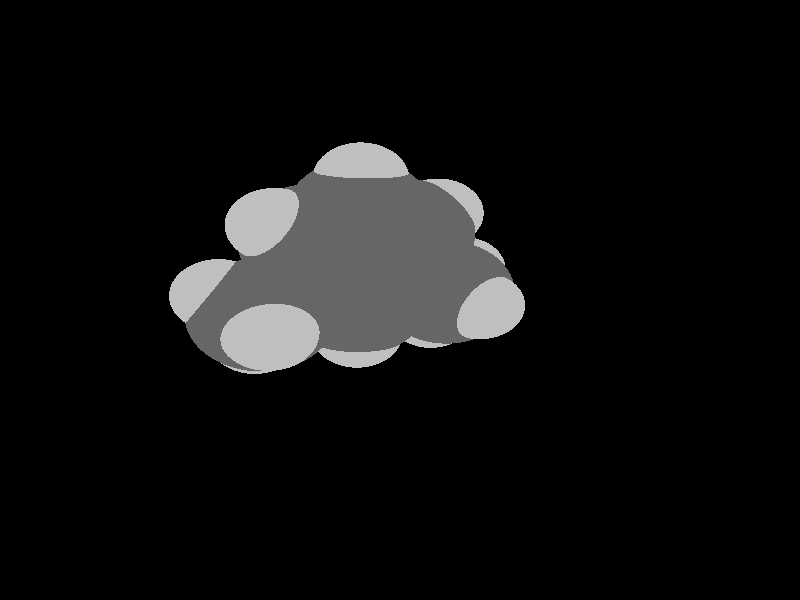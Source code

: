 global_settings {
	ambient_light rgb <0.200000002980232, 0.200000002980232, 0.200000002980232>
	max_trace_level 15
}

background { color rgb <0,0,0> }

camera {
	perspective
	location <3.91149243199675, 26.2464885354687, -6.26814786240728>
	angle 40
	up <-0.890151091920812, 0.186915028567105, 0.415564442232423>
	right <-0.438943167077768, -0.106942091832001, -0.892127953306214> * 1
	direction <-0.122310791134409, -0.976537844167012, 0.177239694430228> }

light_source {
	<-36.7101166739762, 44.0299611908086, -25.8557508240816>
	color rgb <1, 1, 1>
	fade_distance 86.179090684638
	fade_power 0
	spotlight
	area_light <20, 0, 0>, <0, 0, 20>, 20, 20
	circular
	orient
	point_at <36.7101166739762, -44.0299611908086, 25.8557508240816>
}

light_source {
	<-14.3534123928963, -11.7149584874229, 47.1062374990761>
	color rgb <0.300000011920929, 0.300000011920929, 0.300000011920929> shadowless
	fade_distance 86.179090684638
	fade_power 0
	parallel
	point_at <14.3534123928963, 11.7149584874229, -47.1062374990761>
}

#default {
	finish {ambient 0.5 diffuse 1 specular 0.2 roughness .01 metallic 1}
}

union {
cylinder {
	<0.196204768441292, 2.43124982595319, 0.57922721197944>, 	<-0.426956747240851, 2.26247484815538, 0.315580118133307>, 0.075
	pigment { rgbt <0.400000005960464, 0.400000005960464, 0.400000005960464, 0> }
}
cylinder {
	<0.0989118704932722, 2.58653856863451, 0.709781792156967>, 	<-0.524249645188871, 2.41776359083671, 0.446134698310834>, 0.075
	pigment { rgbt <0.400000005960464, 0.400000005960464, 0.400000005960464, 0> }
}
cylinder {
	<-0.426956747240851, 2.26247484815538, 0.315580118133307>, 	<-1.05011826292299, 2.09369987035758, 0.0519330242871743>, 0.075
	pigment { rgbt <0.400000005960464, 0.400000005960464, 0.400000005960464, 0> }
}
cylinder {
	<-0.524249645188871, 2.41776359083671, 0.446134698310834>, 	<-1.14741116087101, 2.2489886130389, 0.182487604464701>, 0.075
	pigment { rgbt <0.400000005960464, 0.400000005960464, 0.400000005960464, 0> }
}
cylinder {
	<0.147558319467282, 2.50889419729385, 0.644504502068204>, 	<0.723555196000168, 2.17249154634841, 0.433660489322973>, 0.075
	pigment { rgbt <0.400000005960464, 0.400000005960464, 0.400000005960464, 0> }
}
cylinder {
	<0.723555196000168, 2.17249154634841, 0.433660489322973>, 	<1.29955207253305, 1.83608889540296, 0.222816476577742>, 0.075
	pigment { rgbt <0.400000005960464, 0.400000005960464, 0.400000005960464, 0> }
}
cylinder {
	<-1.098764711897, 2.17134424169824, 0.117210314375937>, 	<-1.1514006325842, 1.66718699833375, -0.361724781126941>, 0.075
	pigment { rgbt <0.400000005960464, 0.400000005960464, 0.400000005960464, 0> }
}
cylinder {
	<-1.1514006325842, 1.66718699833375, -0.361724781126941>, 	<-1.2040365532714, 1.16302975496926, -0.84065987662982>, 0.075
	pigment { rgbt <0.400000005960464, 0.400000005960464, 0.400000005960464, 0> }
}
cylinder {
	<-1.14044840692872, 1.225259245961, -0.771810126480595>, 	<-0.57029167288398, 0.883040339846396, -0.989081815557357>, 0.075
	pigment { rgbt <0.400000005960464, 0.400000005960464, 0.400000005960464, 0> }
}
cylinder {
	<-1.26762469961407, 1.10080026397751, -0.909509626779044>, 	<-0.697467965569331, 0.758581357862904, -1.12678131585581>, 0.075
	pigment { rgbt <0.400000005960464, 0.400000005960464, 0.400000005960464, 0> }
}
cylinder {
	<-0.57029167288398, 0.883040339846396, -0.989081815557357>, 	<-0.000134938839235904, 0.54082143373179, -1.20635350463412>, 0.075
	pigment { rgbt <0.400000005960464, 0.400000005960464, 0.400000005960464, 0> }
}
cylinder {
	<-0.697467965569331, 0.758581357862904, -1.12678131585581>, 	<-0.127311231524587, 0.416362451748298, -1.34405300493257>, 0.075
	pigment { rgbt <0.400000005960464, 0.400000005960464, 0.400000005960464, 0> }
}
cylinder {
	<-0.0637230851819115, 0.478591942740044, -1.27520325478334>, 	<0.561465689349137, 0.656565115800642, -1.0132352269036>, 0.075
	pigment { rgbt <0.400000005960464, 0.400000005960464, 0.400000005960464, 0> }
}
cylinder {
	<0.561465689349137, 0.656565115800642, -1.0132352269036>, 	<1.18665446388019, 0.834538288861239, -0.751267199023859>, 0.075
	pigment { rgbt <0.400000005960464, 0.400000005960464, 0.400000005960464, 0> }
}
cylinder {
	<1.07529602533429, 0.850201050280824, -0.754465021616287>, 	<1.13174482966072, 1.35097635355168, -0.267423183815486>, 0.075
	pigment { rgbt <0.400000005960464, 0.400000005960464, 0.400000005960464, 0> }
}
cylinder {
	<1.29801290242608, 0.818875527441655, -0.748069376431432>, 	<1.35446170675252, 1.31965083071251, -0.261027538630631>, 0.075
	pigment { rgbt <0.400000005960464, 0.400000005960464, 0.400000005960464, 0> }
}
cylinder {
	<1.13174482966072, 1.35097635355168, -0.267423183815486>, 	<1.18819363398716, 1.85175165682254, 0.219618653985315>, 0.075
	pigment { rgbt <0.400000005960464, 0.400000005960464, 0.400000005960464, 0> }
}
cylinder {
	<1.35446170675252, 1.31965083071251, -0.261027538630631>, 	<1.41091051107895, 1.82042613398337, 0.22601429917017>, 0.075
	pigment { rgbt <0.400000005960464, 0.400000005960464, 0.400000005960464, 0> }
}
cylinder {
	<1.29955207253305, 1.83608889540296, 0.222816476577742>, 	<1.97272727205426, 2.03150978034162, 0.489475878272334>, 0.075
	pigment { rgbt <0.400000005960464, 0.400000005960464, 0.400000005960464, 0> }
}
cylinder {
	<1.97272727205426, 2.03150978034162, 0.489475878272334>, 	<2.64590247157547, 2.22693066528028, 0.756135279966926>, 0.075
	pigment { rgbt <0.400000005960464, 0.400000005960464, 0.400000005960464, 0> }
}
cylinder {
	<-0.169132730253901, -0.575745425463109, -2.33685559280929>, 	<-0.116427907717906, -0.0485767413615323, -1.80602942379632>, 0.075
	pigment { rgbt <0.400000005960464, 0.400000005960464, 0.400000005960464, 0> }
}
cylinder {
	<-0.116427907717906, -0.0485767413615323, -1.80602942379632>, 	<-0.0637230851819115, 0.478591942740044, -1.27520325478334>, 0.075
	pigment { rgbt <0.400000005960464, 0.400000005960464, 0.400000005960464, 0> }
}
cylinder {
	<2.64590247157547, 2.22693066528028, 0.756135279966926>, 	<2.5968431357467, 2.46009095253963, 1.38131664491802>, 0.075
	pigment { rgbt <0.400000005960464, 0.400000005960464, 0.400000005960464, 0> }
}
cylinder {
	<2.5968431357467, 2.46009095253963, 1.38131664491802>, 	<2.56560233891582, 2.60856652890535, 1.77942973949907>, 0.075
	pigment { rgbt <0.75, 0.75, 0.75, 0> }
}
cylinder {
	<2.64590247157547, 2.22693066528028, 0.756135279966926>, 	<2.91625792141383, 2.70071482366924, 0.369436137043697>, 0.075
	pigment { rgbt <0.400000005960464, 0.400000005960464, 0.400000005960464, 0> }
}
cylinder {
	<2.91625792141383, 2.70071482366924, 0.369436137043697>, 	<3.0883618687087, 3.00231822716368, 0.123269658977793>, 0.075
	pigment { rgbt <0.75, 0.75, 0.75, 0> }
}
cylinder {
	<2.64590247157547, 2.22693066528028, 0.756135279966926>, 	<3.05767911300757, 1.69989015597149, 0.77309640436775>, 0.075
	pigment { rgbt <0.400000005960464, 0.400000005960464, 0.400000005960464, 0> }
}
cylinder {
	<3.05767911300757, 1.69989015597149, 0.77309640436775>, 	<3.31989641453658, 1.36427340105603, 0.783897163380729>, 0.075
	pigment { rgbt <0.75, 0.75, 0.75, 0> }
}
cylinder {
	<-0.169132730253901, -0.575745425463109, -2.33685559280929>, 	<-0.760467430099676, -0.887211668461037, -2.3062835531262>, 0.075
	pigment { rgbt <0.400000005960464, 0.400000005960464, 0.400000005960464, 0> }
}
cylinder {
	<-0.760467430099676, -0.887211668461037, -2.3062835531262>, 	<-1.13702717504494, -1.08555221748167, -2.28681539157822>, 0.075
	pigment { rgbt <0.75, 0.75, 0.75, 0> }
}
cylinder {
	<-0.169132730253901, -0.575745425463109, -2.33685559280929>, 	<0.304423311265618, -1.04173559610526, -2.25801155015839>, 0.075
	pigment { rgbt <0.400000005960464, 0.400000005960464, 0.400000005960464, 0> }
}
cylinder {
	<0.304423311265618, -1.04173559610526, -2.25801155015839>, 	<0.605981264919227, -1.33847564366255, -2.20780408562411>, 0.075
	pigment { rgbt <0.75, 0.75, 0.75, 0> }
}
cylinder {
	<-0.169132730253901, -0.575745425463109, -2.33685559280929>, 	<-0.101731354765171, -0.298718555565481, -2.94167990933766>, 0.075
	pigment { rgbt <0.400000005960464, 0.400000005960464, 0.400000005960464, 0> }
}
cylinder {
	<-0.101731354765171, -0.298718555565481, -2.94167990933766>, 	<-0.0588247311740873, -0.122367738610699, -3.32670126980465>, 0.075
	pigment { rgbt <0.75, 0.75, 0.75, 0> }
}
cylinder {
	<2.08151850688909, 0.325348773069672, -1.1041502810293>, 	<1.73398309639457, 0.523101033619903, -0.967102237005797>, 0.075
	pigment { rgbt <0.75, 0.75, 0.75, 0> }
}
cylinder {
	<1.73398309639457, 0.523101033619903, -0.967102237005797>, 	<1.18665446388019, 0.834538288861239, -0.751267199023859>, 0.075
	pigment { rgbt <0.400000005960464, 0.400000005960464, 0.400000005960464, 0> }
}
cylinder {
	<-2.18155106390591, 0.91691688802022, -1.24861035907957>, 	<-1.8020116155062, 1.01247510301314, -1.09021547143451>, 0.075
	pigment { rgbt <0.75, 0.75, 0.75, 0> }
}
cylinder {
	<-1.8020116155062, 1.01247510301314, -1.09021547143451>, 	<-1.2040365532714, 1.16302975496926, -0.84065987662982>, 0.075
	pigment { rgbt <0.400000005960464, 0.400000005960464, 0.400000005960464, 0> }
}
cylinder {
	<-1.98890364645542, 2.69914101068151, 0.448999567560876>, 	<-1.6433538585826, 2.49425157771608, 0.320199779566641>, 0.075
	pigment { rgbt <0.75, 0.75, 0.75, 0> }
}
cylinder {
	<-1.6433538585826, 2.49425157771608, 0.320199779566641>, 	<-1.098764711897, 2.17134424169824, 0.117210314375937>, 0.075
	pigment { rgbt <0.400000005960464, 0.400000005960464, 0.400000005960464, 0> }
}
cylinder {
	<0.2146286054331, 3.30297020704345, 1.38441610519245>, 	<0.188587250345377, 2.9946546088802, 1.09713090112601>, 0.075
	pigment { rgbt <0.75, 0.75, 0.75, 0> }
}
cylinder {
	<0.188587250345377, 2.9946546088802, 1.09713090112601>, 	<0.147558319467282, 2.50889419729385, 0.644504502068204>, 0.075
	pigment { rgbt <0.400000005960464, 0.400000005960464, 0.400000005960464, 0> }
}
sphere {
	<0.147558319467282, 2.50889419729385, 0.644504502068204>, 0.4104
	pigment { rgbt <0.400000005960464, 0.400000005960464, 0.400000005960464,0> }
}
sphere {
	<-1.098764711897, 2.17134424169824, 0.117210314375937>, 0.4104
	pigment { rgbt <0.400000005960464, 0.400000005960464, 0.400000005960464,0> }
}
sphere {
	<-1.2040365532714, 1.16302975496926, -0.84065987662982>, 0.4104
	pigment { rgbt <0.400000005960464, 0.400000005960464, 0.400000005960464,0> }
}
sphere {
	<-0.0637230851819115, 0.478591942740044, -1.27520325478334>, 0.4104
	pigment { rgbt <0.400000005960464, 0.400000005960464, 0.400000005960464,0> }
}
sphere {
	<1.18665446388019, 0.834538288861239, -0.751267199023859>, 0.4104
	pigment { rgbt <0.400000005960464, 0.400000005960464, 0.400000005960464,0> }
}
sphere {
	<1.29955207253305, 1.83608889540296, 0.222816476577742>, 0.4104
	pigment { rgbt <0.400000005960464, 0.400000005960464, 0.400000005960464,0> }
}
sphere {
	<2.64590247157547, 2.22693066528028, 0.756135279966926>, 0.4104
	pigment { rgbt <0.400000005960464, 0.400000005960464, 0.400000005960464,0> }
}
sphere {
	<-0.169132730253901, -0.575745425463109, -2.33685559280929>, 0.4104
	pigment { rgbt <0.400000005960464, 0.400000005960464, 0.400000005960464,0> }
}
sphere {
	<2.56560233891582, 2.60856652890535, 1.77942973949907>, 0.1674
	pigment { rgbt <0.75, 0.75, 0.75,0> }
}
sphere {
	<3.0883618687087, 3.00231822716368, 0.123269658977793>, 0.1674
	pigment { rgbt <0.75, 0.75, 0.75,0> }
}
sphere {
	<3.31989641453658, 1.36427340105603, 0.783897163380729>, 0.1674
	pigment { rgbt <0.75, 0.75, 0.75,0> }
}
sphere {
	<-1.13702717504494, -1.08555221748167, -2.28681539157822>, 0.1674
	pigment { rgbt <0.75, 0.75, 0.75,0> }
}
sphere {
	<0.605981264919227, -1.33847564366255, -2.20780408562411>, 0.1674
	pigment { rgbt <0.75, 0.75, 0.75,0> }
}
sphere {
	<-0.0588247311740873, -0.122367738610699, -3.32670126980465>, 0.1674
	pigment { rgbt <0.75, 0.75, 0.75,0> }
}
sphere {
	<2.08151850688909, 0.325348773069672, -1.1041502810293>, 0.1674
	pigment { rgbt <0.75, 0.75, 0.75,0> }
}
sphere {
	<-2.18155106390591, 0.91691688802022, -1.24861035907957>, 0.1674
	pigment { rgbt <0.75, 0.75, 0.75,0> }
}
sphere {
	<-1.98890364645542, 2.69914101068151, 0.448999567560876>, 0.1674
	pigment { rgbt <0.75, 0.75, 0.75,0> }
}
sphere {
	<0.2146286054331, 3.30297020704345, 1.38441610519245>, 0.1674
	pigment { rgbt <0.75, 0.75, 0.75,0> }
}
}
merge {
}
union {
}
merge {
sphere {
	<0.147558319467282, 2.50889419729385, 0.644504502068204>, 1.69983
	pigment { rgbt <0, 0, 0,0> }
}
sphere {
	<-1.098764711897, 2.17134424169824, 0.117210314375937>, 1.69983
	pigment { rgbt <0, 0, 0,0> }
}
sphere {
	<-1.2040365532714, 1.16302975496926, -0.84065987662982>, 1.69983
	pigment { rgbt <0, 0, 0,0> }
}
sphere {
	<-0.0637230851819115, 0.478591942740044, -1.27520325478334>, 1.69983
	pigment { rgbt <0, 0, 0,0> }
}
sphere {
	<1.18665446388019, 0.834538288861239, -0.751267199023859>, 1.69983
	pigment { rgbt <0, 0, 0,0> }
}
sphere {
	<1.29955207253305, 1.83608889540296, 0.222816476577742>, 1.69983
	pigment { rgbt <0, 0, 0,0> }
}
sphere {
	<2.64590247157547, 2.22693066528028, 0.756135279966926>, 1.69983
	pigment { rgbt <0, 0, 0,0> }
}
sphere {
	<-0.169132730253901, -0.575745425463109, -2.33685559280929>, 1.69983
	pigment { rgbt <0, 0, 0,0> }
}
sphere {
	<2.56560233891582, 2.60856652890535, 1.77942973949907>, 1.09989
	pigment { rgbt <0, 0, 0,0> }
}
sphere {
	<3.0883618687087, 3.00231822716368, 0.123269658977793>, 1.09989
	pigment { rgbt <0, 0, 0,0> }
}
sphere {
	<3.31989641453658, 1.36427340105603, 0.783897163380729>, 1.09989
	pigment { rgbt <0, 0, 0,0> }
}
sphere {
	<-1.13702717504494, -1.08555221748167, -2.28681539157822>, 1.09989
	pigment { rgbt <0, 0, 0,0> }
}
sphere {
	<0.605981264919227, -1.33847564366255, -2.20780408562411>, 1.09989
	pigment { rgbt <0, 0, 0,0> }
}
sphere {
	<-0.0588247311740873, -0.122367738610699, -3.32670126980465>, 1.09989
	pigment { rgbt <0, 0, 0,0> }
}
sphere {
	<2.08151850688909, 0.325348773069672, -1.1041502810293>, 1.09989
	pigment { rgbt <0, 0, 0,0> }
}
sphere {
	<-2.18155106390591, 0.91691688802022, -1.24861035907957>, 1.09989
	pigment { rgbt <0, 0, 0,0> }
}
sphere {
	<-1.98890364645542, 2.69914101068151, 0.448999567560876>, 1.09989
	pigment { rgbt <0, 0, 0,0> }
}
sphere {
	<0.2146286054331, 3.30297020704345, 1.38441610519245>, 1.09989
	pigment { rgbt <0, 0, 0,0> }
}
sphere {
	<0.147558319467282, 2.50889419729385, 0.644504502068204>, 1.7
	pigment { rgbt <0.400000005960464, 0.400000005960464, 0.400000005960464,0.350000023841858> }
}
sphere {
	<-1.098764711897, 2.17134424169824, 0.117210314375937>, 1.7
	pigment { rgbt <0.400000005960464, 0.400000005960464, 0.400000005960464,0.350000023841858> }
}
sphere {
	<-1.2040365532714, 1.16302975496926, -0.84065987662982>, 1.7
	pigment { rgbt <0.400000005960464, 0.400000005960464, 0.400000005960464,0.350000023841858> }
}
sphere {
	<-0.0637230851819115, 0.478591942740044, -1.27520325478334>, 1.7
	pigment { rgbt <0.400000005960464, 0.400000005960464, 0.400000005960464,0.350000023841858> }
}
sphere {
	<1.18665446388019, 0.834538288861239, -0.751267199023859>, 1.7
	pigment { rgbt <0.400000005960464, 0.400000005960464, 0.400000005960464,0.350000023841858> }
}
sphere {
	<1.29955207253305, 1.83608889540296, 0.222816476577742>, 1.7
	pigment { rgbt <0.400000005960464, 0.400000005960464, 0.400000005960464,0.350000023841858> }
}
sphere {
	<2.64590247157547, 2.22693066528028, 0.756135279966926>, 1.7
	pigment { rgbt <0.400000005960464, 0.400000005960464, 0.400000005960464,0.350000023841858> }
}
sphere {
	<-0.169132730253901, -0.575745425463109, -2.33685559280929>, 1.7
	pigment { rgbt <0.400000005960464, 0.400000005960464, 0.400000005960464,0.350000023841858> }
}
sphere {
	<2.56560233891582, 2.60856652890535, 1.77942973949907>, 1.1
	pigment { rgbt <0.75, 0.75, 0.75,0.350000023841858> }
}
sphere {
	<3.0883618687087, 3.00231822716368, 0.123269658977793>, 1.1
	pigment { rgbt <0.75, 0.75, 0.75,0.350000023841858> }
}
sphere {
	<3.31989641453658, 1.36427340105603, 0.783897163380729>, 1.1
	pigment { rgbt <0.75, 0.75, 0.75,0.350000023841858> }
}
sphere {
	<-1.13702717504494, -1.08555221748167, -2.28681539157822>, 1.1
	pigment { rgbt <0.75, 0.75, 0.75,0.350000023841858> }
}
sphere {
	<0.605981264919227, -1.33847564366255, -2.20780408562411>, 1.1
	pigment { rgbt <0.75, 0.75, 0.75,0.350000023841858> }
}
sphere {
	<-0.0588247311740873, -0.122367738610699, -3.32670126980465>, 1.1
	pigment { rgbt <0.75, 0.75, 0.75,0.350000023841858> }
}
sphere {
	<2.08151850688909, 0.325348773069672, -1.1041502810293>, 1.1
	pigment { rgbt <0.75, 0.75, 0.75,0.350000023841858> }
}
sphere {
	<-2.18155106390591, 0.91691688802022, -1.24861035907957>, 1.1
	pigment { rgbt <0.75, 0.75, 0.75,0.350000023841858> }
}
sphere {
	<-1.98890364645542, 2.69914101068151, 0.448999567560876>, 1.1
	pigment { rgbt <0.75, 0.75, 0.75,0.350000023841858> }
}
sphere {
	<0.2146286054331, 3.30297020704345, 1.38441610519245>, 1.1
	pigment { rgbt <0.75, 0.75, 0.75,0.350000023841858> }
}
}

